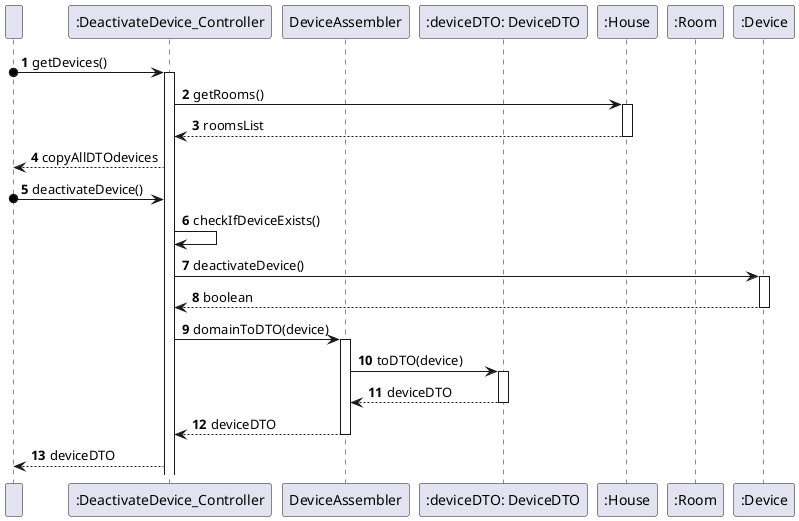 @startuml
'https://plantuml.com/sequence-diagram

participant " " as User

participant ":DeactivateDevice_Controller" as AddSensorToDevice_Controller

participant "DeviceAssembler" as DeviceAssembler

participant ":deviceDTO: DeviceDTO" as DeviceDTO

participant ":House" as House

participant ":Room" as Room

participant ":Device" as Device

autonumber

User o-> AddSensorToDevice_Controller: getDevices()

activate AddSensorToDevice_Controller

AddSensorToDevice_Controller -> House: getRooms()
activate House
House --> AddSensorToDevice_Controller: roomsList
deactivate House

AddSensorToDevice_Controller --> User: copyAllDTOdevices

User o-> AddSensorToDevice_Controller: deactivateDevice()
AddSensorToDevice_Controller -> AddSensorToDevice_Controller: checkIfDeviceExists()
AddSensorToDevice_Controller -> Device: deactivateDevice()
activate Device
Device --> AddSensorToDevice_Controller: boolean
deactivate Device

AddSensorToDevice_Controller -> DeviceAssembler: domainToDTO(device)
activate DeviceAssembler
DeviceAssembler -> DeviceDTO: toDTO(device)
activate DeviceDTO
DeviceDTO --> DeviceAssembler: deviceDTO
deactivate DeviceDTO
DeviceAssembler --> AddSensorToDevice_Controller: deviceDTO
deactivate DeviceAssembler
AddSensorToDevice_Controller --> User: deviceDTO

@enduml